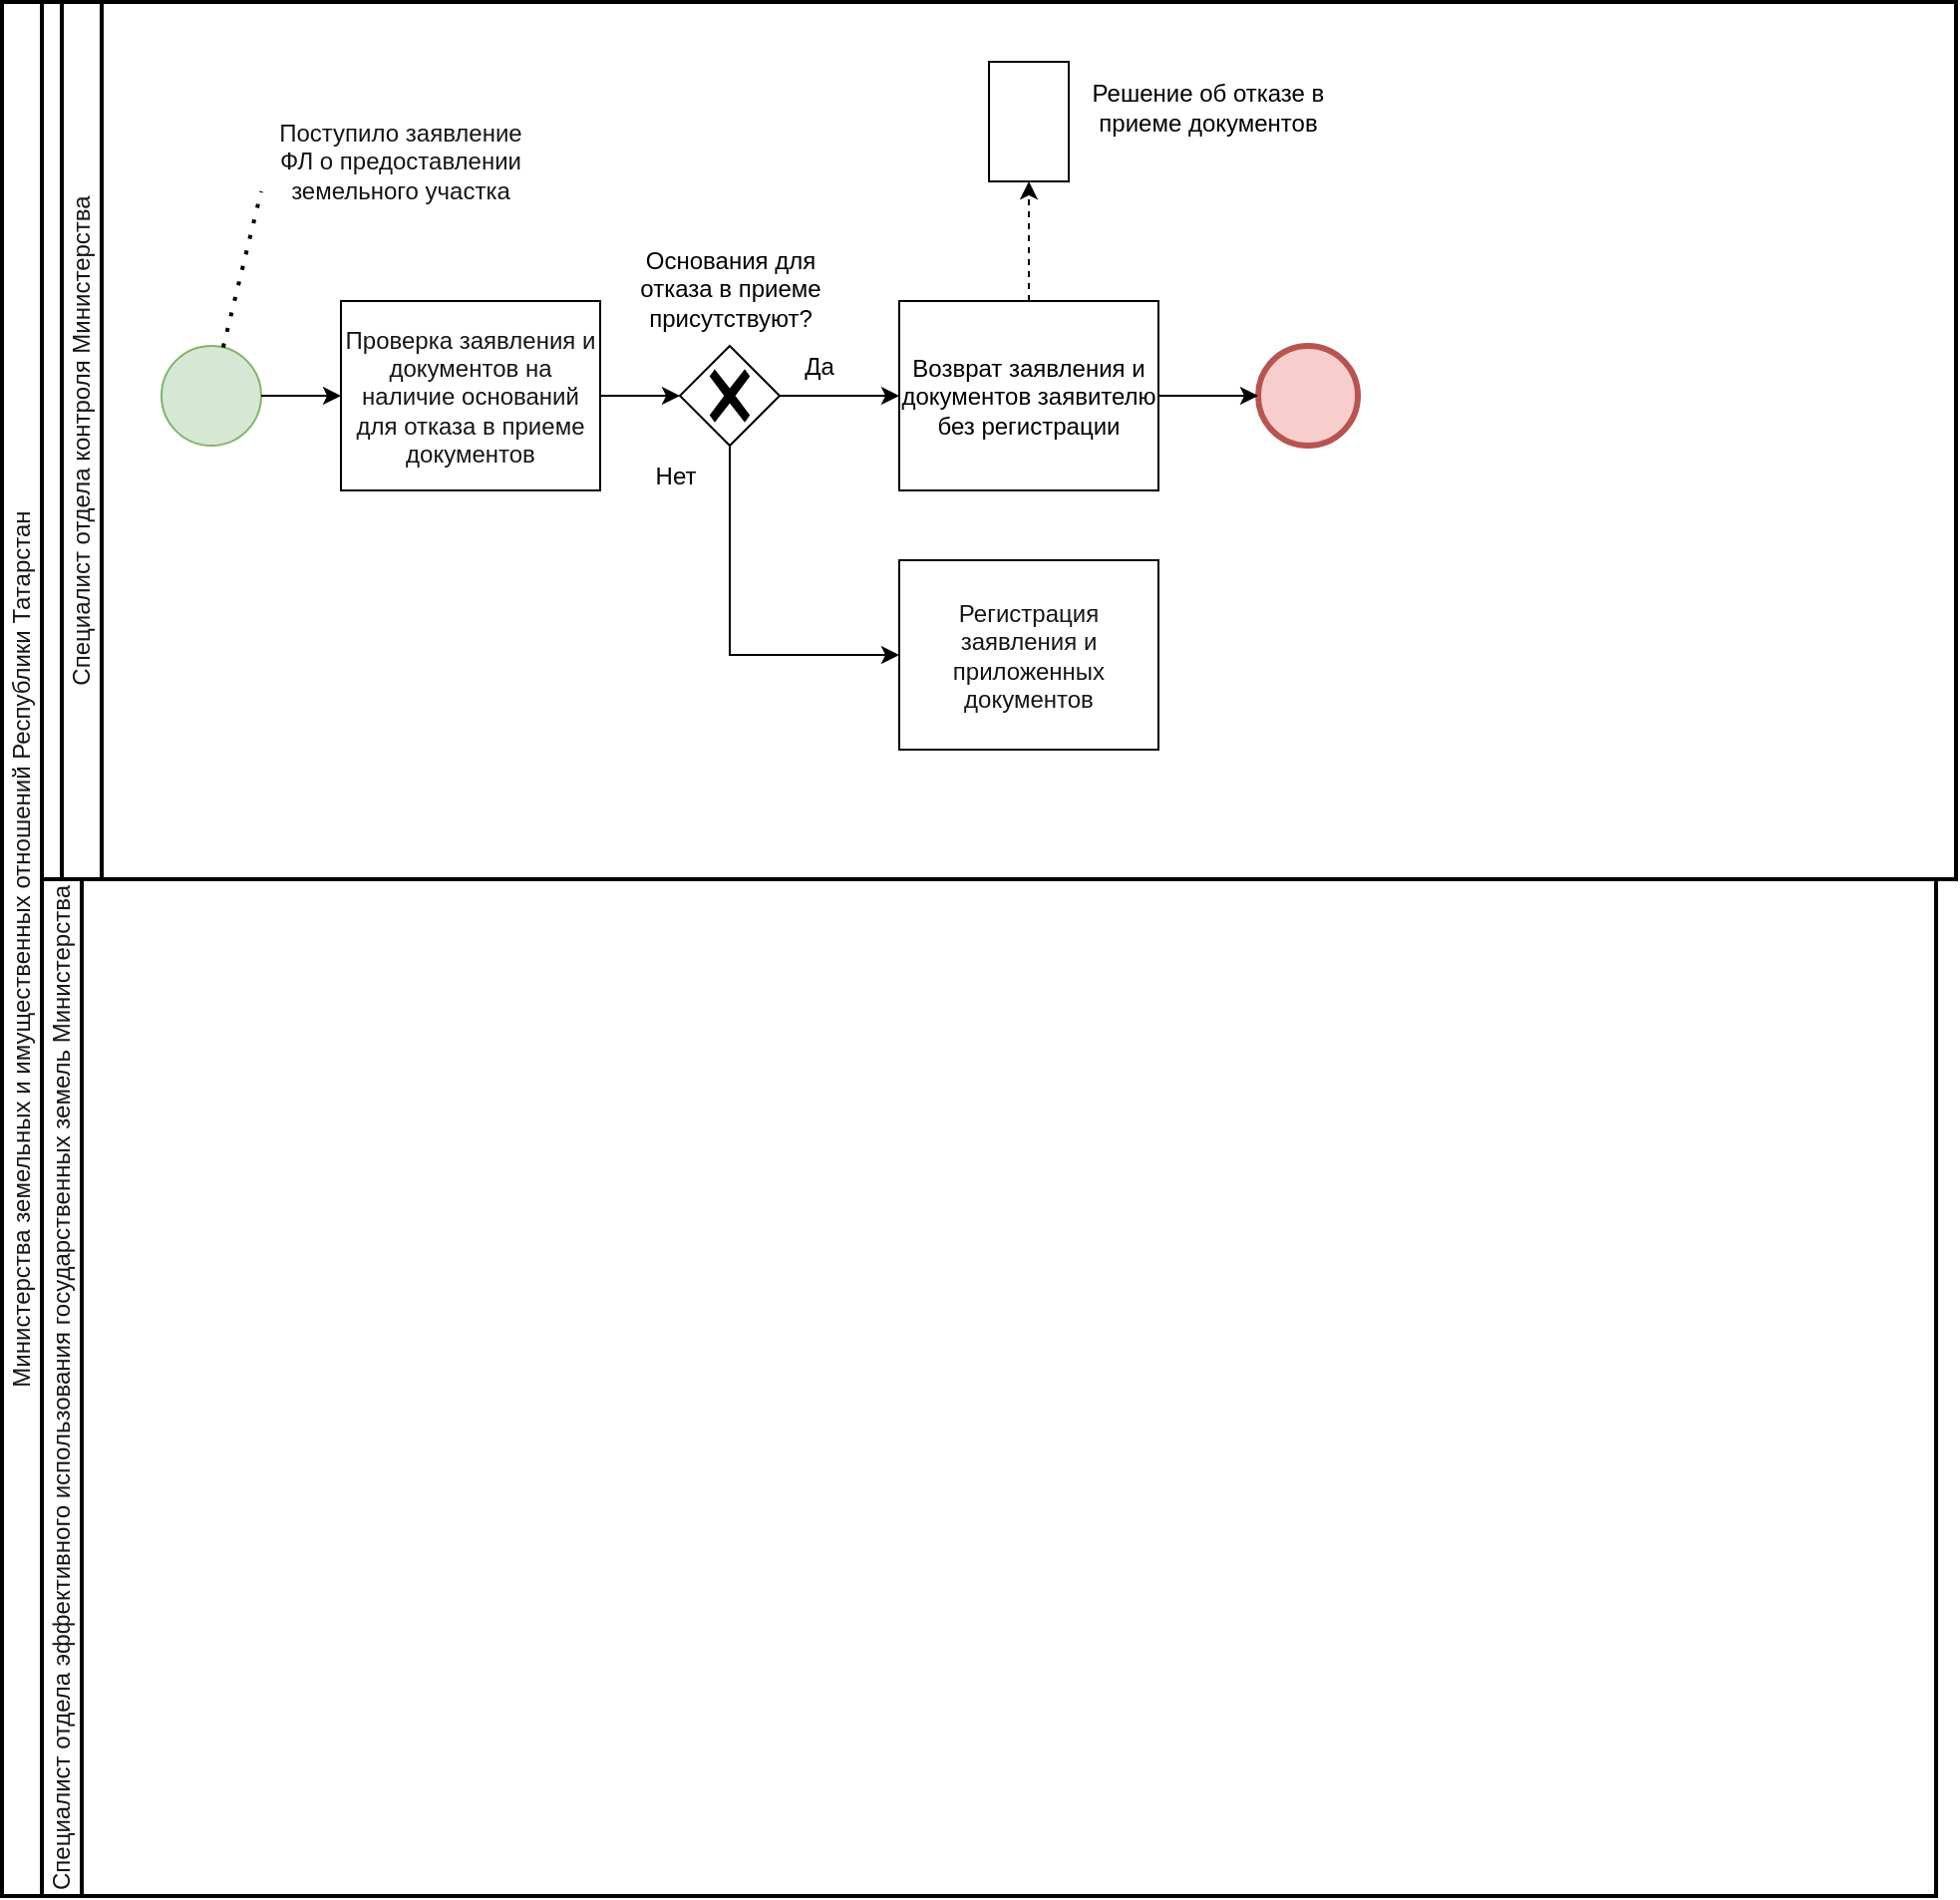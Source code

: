 <mxfile version="26.1.0">
  <diagram id="prtHgNgQTEPvFCAcTncT" name="Page-1">
    <mxGraphModel dx="794" dy="1890" grid="1" gridSize="10" guides="1" tooltips="1" connect="1" arrows="1" fold="1" page="1" pageScale="1" pageWidth="827" pageHeight="1169" math="0" shadow="0">
      <root>
        <mxCell id="0" />
        <mxCell id="1" parent="0" />
        <mxCell id="kLCtcZJA-MnO58HOizXd-3" value="&lt;span style=&quot;color: rgb(22, 22, 22); font-family: Arial, sans-serif; background-color: rgb(255, 255, 255);&quot;&gt;&lt;font&gt;Министерства земельных и имущественных отношений Республики Татарстан&lt;/font&gt;&lt;/span&gt;" style="swimlane;html=1;startSize=20;fontStyle=0;collapsible=0;horizontal=0;swimlaneLine=1;swimlaneFillColor=#ffffff;strokeWidth=2;whiteSpace=wrap;" vertex="1" parent="1">
          <mxGeometry x="50" y="-80" width="970" height="950" as="geometry" />
        </mxCell>
        <mxCell id="kLCtcZJA-MnO58HOizXd-2" value="&lt;span style=&quot;color: rgb(22, 22, 22); font-family: Arial, sans-serif; background-color: rgb(255, 255, 255);&quot;&gt;&lt;font&gt;Специалист отдела эффективного использования государственных земель Министерства&lt;/font&gt;&lt;/span&gt;" style="swimlane;html=1;startSize=20;fontStyle=0;collapsible=0;horizontal=0;swimlaneLine=1;swimlaneFillColor=#ffffff;strokeWidth=2;whiteSpace=wrap;" vertex="1" parent="kLCtcZJA-MnO58HOizXd-3">
          <mxGeometry x="20" y="440" width="950" height="510" as="geometry" />
        </mxCell>
        <mxCell id="kLCtcZJA-MnO58HOizXd-1" value="&lt;span style=&quot;color: rgb(22, 22, 22); font-family: Arial, sans-serif; background-color: rgb(255, 255, 255);&quot;&gt;&lt;font&gt;Специалист отдела контроля Министерства&lt;/font&gt;&lt;/span&gt;" style="swimlane;html=1;startSize=20;fontStyle=0;collapsible=0;horizontal=0;swimlaneLine=1;swimlaneFillColor=#ffffff;strokeWidth=2;whiteSpace=wrap;" vertex="1" parent="kLCtcZJA-MnO58HOizXd-3">
          <mxGeometry x="30" width="950" height="440" as="geometry" />
        </mxCell>
        <mxCell id="kLCtcZJA-MnO58HOizXd-4" value="" style="points=[[0.145,0.145,0],[0.5,0,0],[0.855,0.145,0],[1,0.5,0],[0.855,0.855,0],[0.5,1,0],[0.145,0.855,0],[0,0.5,0]];shape=mxgraph.bpmn.event;html=1;verticalLabelPosition=bottom;labelBackgroundColor=#ffffff;verticalAlign=top;align=center;perimeter=ellipsePerimeter;outlineConnect=0;aspect=fixed;outline=standard;symbol=general;fillColor=#d5e8d4;strokeColor=#82b366;" vertex="1" parent="kLCtcZJA-MnO58HOizXd-1">
          <mxGeometry x="50" y="172.5" width="50" height="50" as="geometry" />
        </mxCell>
        <mxCell id="kLCtcZJA-MnO58HOizXd-7" value="&lt;span style=&quot;color: rgb(22, 22, 22); font-family: Arial, sans-serif; text-align: left; background-color: rgb(255, 255, 255);&quot;&gt;&lt;font&gt;Поступило заявление ФЛ о предоставлении земельного участка&lt;/font&gt;&lt;/span&gt;" style="text;html=1;align=center;verticalAlign=middle;whiteSpace=wrap;rounded=0;" vertex="1" parent="kLCtcZJA-MnO58HOizXd-1">
          <mxGeometry x="100" y="50" width="140" height="60" as="geometry" />
        </mxCell>
        <mxCell id="kLCtcZJA-MnO58HOizXd-8" value="" style="endArrow=none;dashed=1;html=1;dashPattern=1 3;strokeWidth=2;rounded=0;entryX=0;entryY=0.75;entryDx=0;entryDy=0;" edge="1" parent="kLCtcZJA-MnO58HOizXd-1" source="kLCtcZJA-MnO58HOizXd-4" target="kLCtcZJA-MnO58HOizXd-7">
          <mxGeometry width="50" height="50" relative="1" as="geometry">
            <mxPoint x="30" y="100" as="sourcePoint" />
            <mxPoint x="80" y="50" as="targetPoint" />
          </mxGeometry>
        </mxCell>
        <mxCell id="kLCtcZJA-MnO58HOizXd-14" style="edgeStyle=orthogonalEdgeStyle;rounded=0;orthogonalLoop=1;jettySize=auto;html=1;" edge="1" parent="kLCtcZJA-MnO58HOizXd-1" source="kLCtcZJA-MnO58HOizXd-9" target="kLCtcZJA-MnO58HOizXd-13">
          <mxGeometry relative="1" as="geometry" />
        </mxCell>
        <mxCell id="kLCtcZJA-MnO58HOizXd-9" value="&lt;span style=&quot;color: rgb(22, 22, 22); font-family: Arial, sans-serif; background-color: rgb(255, 255, 255);&quot;&gt;&lt;font&gt;Проверка заявления и документов на наличие оснований для отказа в приеме документов&lt;/font&gt;&lt;/span&gt;" style="points=[[0.25,0,0],[0.5,0,0],[0.75,0,0],[1,0.25,0],[1,0.5,0],[1,0.75,0],[0.75,1,0],[0.5,1,0],[0.25,1,0],[0,0.75,0],[0,0.5,0],[0,0.25,0]];shape=mxgraph.bpmn.task2;whiteSpace=wrap;rectStyle=rounded;size=10;html=1;container=1;expand=0;collapsible=0;taskMarker=abstract;" vertex="1" parent="kLCtcZJA-MnO58HOizXd-1">
          <mxGeometry x="140" y="150" width="130" height="95" as="geometry" />
        </mxCell>
        <mxCell id="kLCtcZJA-MnO58HOizXd-10" style="edgeStyle=orthogonalEdgeStyle;rounded=0;orthogonalLoop=1;jettySize=auto;html=1;entryX=0;entryY=0.5;entryDx=0;entryDy=0;entryPerimeter=0;" edge="1" parent="kLCtcZJA-MnO58HOizXd-1" source="kLCtcZJA-MnO58HOizXd-4" target="kLCtcZJA-MnO58HOizXd-9">
          <mxGeometry relative="1" as="geometry" />
        </mxCell>
        <mxCell id="kLCtcZJA-MnO58HOizXd-11" value="&lt;span style=&quot;color: rgb(22, 22, 22); font-family: Arial, sans-serif; background-color: rgb(255, 255, 255);&quot;&gt;&lt;font&gt;Регистрация заявления и приложенных документов&lt;/font&gt;&lt;/span&gt;" style="points=[[0.25,0,0],[0.5,0,0],[0.75,0,0],[1,0.25,0],[1,0.5,0],[1,0.75,0],[0.75,1,0],[0.5,1,0],[0.25,1,0],[0,0.75,0],[0,0.5,0],[0,0.25,0]];shape=mxgraph.bpmn.task2;whiteSpace=wrap;rectStyle=rounded;size=10;html=1;container=1;expand=0;collapsible=0;taskMarker=abstract;" vertex="1" parent="kLCtcZJA-MnO58HOizXd-1">
          <mxGeometry x="420" y="280" width="130" height="95" as="geometry" />
        </mxCell>
        <mxCell id="kLCtcZJA-MnO58HOizXd-13" value="" style="points=[[0.25,0.25,0],[0.5,0,0],[0.75,0.25,0],[1,0.5,0],[0.75,0.75,0],[0.5,1,0],[0.25,0.75,0],[0,0.5,0]];shape=mxgraph.bpmn.gateway2;html=1;verticalLabelPosition=bottom;labelBackgroundColor=#ffffff;verticalAlign=top;align=center;perimeter=rhombusPerimeter;outlineConnect=0;outline=none;symbol=none;gwType=exclusive;" vertex="1" parent="kLCtcZJA-MnO58HOizXd-1">
          <mxGeometry x="310" y="172.5" width="50" height="50" as="geometry" />
        </mxCell>
        <mxCell id="kLCtcZJA-MnO58HOizXd-15" value="Основания для отказа в приеме присутствуют?" style="text;html=1;align=center;verticalAlign=middle;whiteSpace=wrap;rounded=0;" vertex="1" parent="kLCtcZJA-MnO58HOizXd-1">
          <mxGeometry x="277.5" y="120" width="115" height="47.5" as="geometry" />
        </mxCell>
        <mxCell id="kLCtcZJA-MnO58HOizXd-17" value="Нет" style="text;html=1;align=center;verticalAlign=middle;whiteSpace=wrap;rounded=0;rotation=0;" vertex="1" parent="kLCtcZJA-MnO58HOizXd-1">
          <mxGeometry x="277.5" y="222.5" width="60" height="30" as="geometry" />
        </mxCell>
        <mxCell id="kLCtcZJA-MnO58HOizXd-20" value="Да" style="text;html=1;align=center;verticalAlign=middle;whiteSpace=wrap;rounded=0;" vertex="1" parent="kLCtcZJA-MnO58HOizXd-1">
          <mxGeometry x="350" y="167.5" width="60" height="30" as="geometry" />
        </mxCell>
        <mxCell id="kLCtcZJA-MnO58HOizXd-21" value="&lt;span style=&quot;line-height: 107%;&quot;&gt;&lt;font&gt;Возврат заявления и документов заявителю без регистрации&lt;/font&gt;&lt;/span&gt;" style="points=[[0.25,0,0],[0.5,0,0],[0.75,0,0],[1,0.25,0],[1,0.5,0],[1,0.75,0],[0.75,1,0],[0.5,1,0],[0.25,1,0],[0,0.75,0],[0,0.5,0],[0,0.25,0]];shape=mxgraph.bpmn.task2;whiteSpace=wrap;rectStyle=rounded;size=10;html=1;container=1;expand=0;collapsible=0;taskMarker=abstract;" vertex="1" parent="kLCtcZJA-MnO58HOizXd-1">
          <mxGeometry x="420" y="150" width="130" height="95" as="geometry" />
        </mxCell>
        <mxCell id="kLCtcZJA-MnO58HOizXd-23" style="edgeStyle=orthogonalEdgeStyle;rounded=0;orthogonalLoop=1;jettySize=auto;html=1;entryX=0;entryY=0.5;entryDx=0;entryDy=0;entryPerimeter=0;" edge="1" parent="kLCtcZJA-MnO58HOizXd-1" source="kLCtcZJA-MnO58HOizXd-13" target="kLCtcZJA-MnO58HOizXd-21">
          <mxGeometry relative="1" as="geometry" />
        </mxCell>
        <mxCell id="kLCtcZJA-MnO58HOizXd-24" style="edgeStyle=orthogonalEdgeStyle;rounded=0;orthogonalLoop=1;jettySize=auto;html=1;entryX=0;entryY=0.5;entryDx=0;entryDy=0;entryPerimeter=0;" edge="1" parent="kLCtcZJA-MnO58HOizXd-1" source="kLCtcZJA-MnO58HOizXd-13" target="kLCtcZJA-MnO58HOizXd-11">
          <mxGeometry relative="1" as="geometry">
            <Array as="points">
              <mxPoint x="335" y="328" />
            </Array>
          </mxGeometry>
        </mxCell>
        <mxCell id="kLCtcZJA-MnO58HOizXd-25" value="" style="points=[[0.145,0.145,0],[0.5,0,0],[0.855,0.145,0],[1,0.5,0],[0.855,0.855,0],[0.5,1,0],[0.145,0.855,0],[0,0.5,0]];shape=mxgraph.bpmn.event;html=1;verticalLabelPosition=bottom;labelBackgroundColor=#ffffff;verticalAlign=top;align=center;perimeter=ellipsePerimeter;outlineConnect=0;aspect=fixed;outline=end;symbol=terminate2;fillColor=#f8cecc;strokeColor=#b85450;" vertex="1" parent="kLCtcZJA-MnO58HOizXd-1">
          <mxGeometry x="600" y="172.5" width="50" height="50" as="geometry" />
        </mxCell>
        <mxCell id="kLCtcZJA-MnO58HOizXd-26" style="edgeStyle=orthogonalEdgeStyle;rounded=0;orthogonalLoop=1;jettySize=auto;html=1;entryX=0;entryY=0.5;entryDx=0;entryDy=0;entryPerimeter=0;" edge="1" parent="kLCtcZJA-MnO58HOizXd-1" source="kLCtcZJA-MnO58HOizXd-21" target="kLCtcZJA-MnO58HOizXd-25">
          <mxGeometry relative="1" as="geometry" />
        </mxCell>
        <mxCell id="kLCtcZJA-MnO58HOizXd-27" value="" style="shape=mxgraph.bpmn.data2;labelPosition=center;verticalLabelPosition=bottom;align=center;verticalAlign=top;size=15;html=1;" vertex="1" parent="kLCtcZJA-MnO58HOizXd-1">
          <mxGeometry x="465" y="30" width="40" height="60" as="geometry" />
        </mxCell>
        <mxCell id="kLCtcZJA-MnO58HOizXd-28" style="edgeStyle=orthogonalEdgeStyle;rounded=0;orthogonalLoop=1;jettySize=auto;html=1;entryX=0.5;entryY=1;entryDx=0;entryDy=0;entryPerimeter=0;dashed=1;" edge="1" parent="kLCtcZJA-MnO58HOizXd-1" source="kLCtcZJA-MnO58HOizXd-21" target="kLCtcZJA-MnO58HOizXd-27">
          <mxGeometry relative="1" as="geometry" />
        </mxCell>
        <mxCell id="kLCtcZJA-MnO58HOizXd-29" value="&lt;span style=&quot;line-height: 107%; font-family: Calibri, sans-serif;&quot;&gt;&lt;font&gt;Решение об отказе в приеме документов&lt;/font&gt;&lt;/span&gt;" style="text;html=1;align=center;verticalAlign=middle;whiteSpace=wrap;rounded=0;" vertex="1" parent="kLCtcZJA-MnO58HOizXd-1">
          <mxGeometry x="505" y="30" width="140" height="45" as="geometry" />
        </mxCell>
      </root>
    </mxGraphModel>
  </diagram>
</mxfile>
